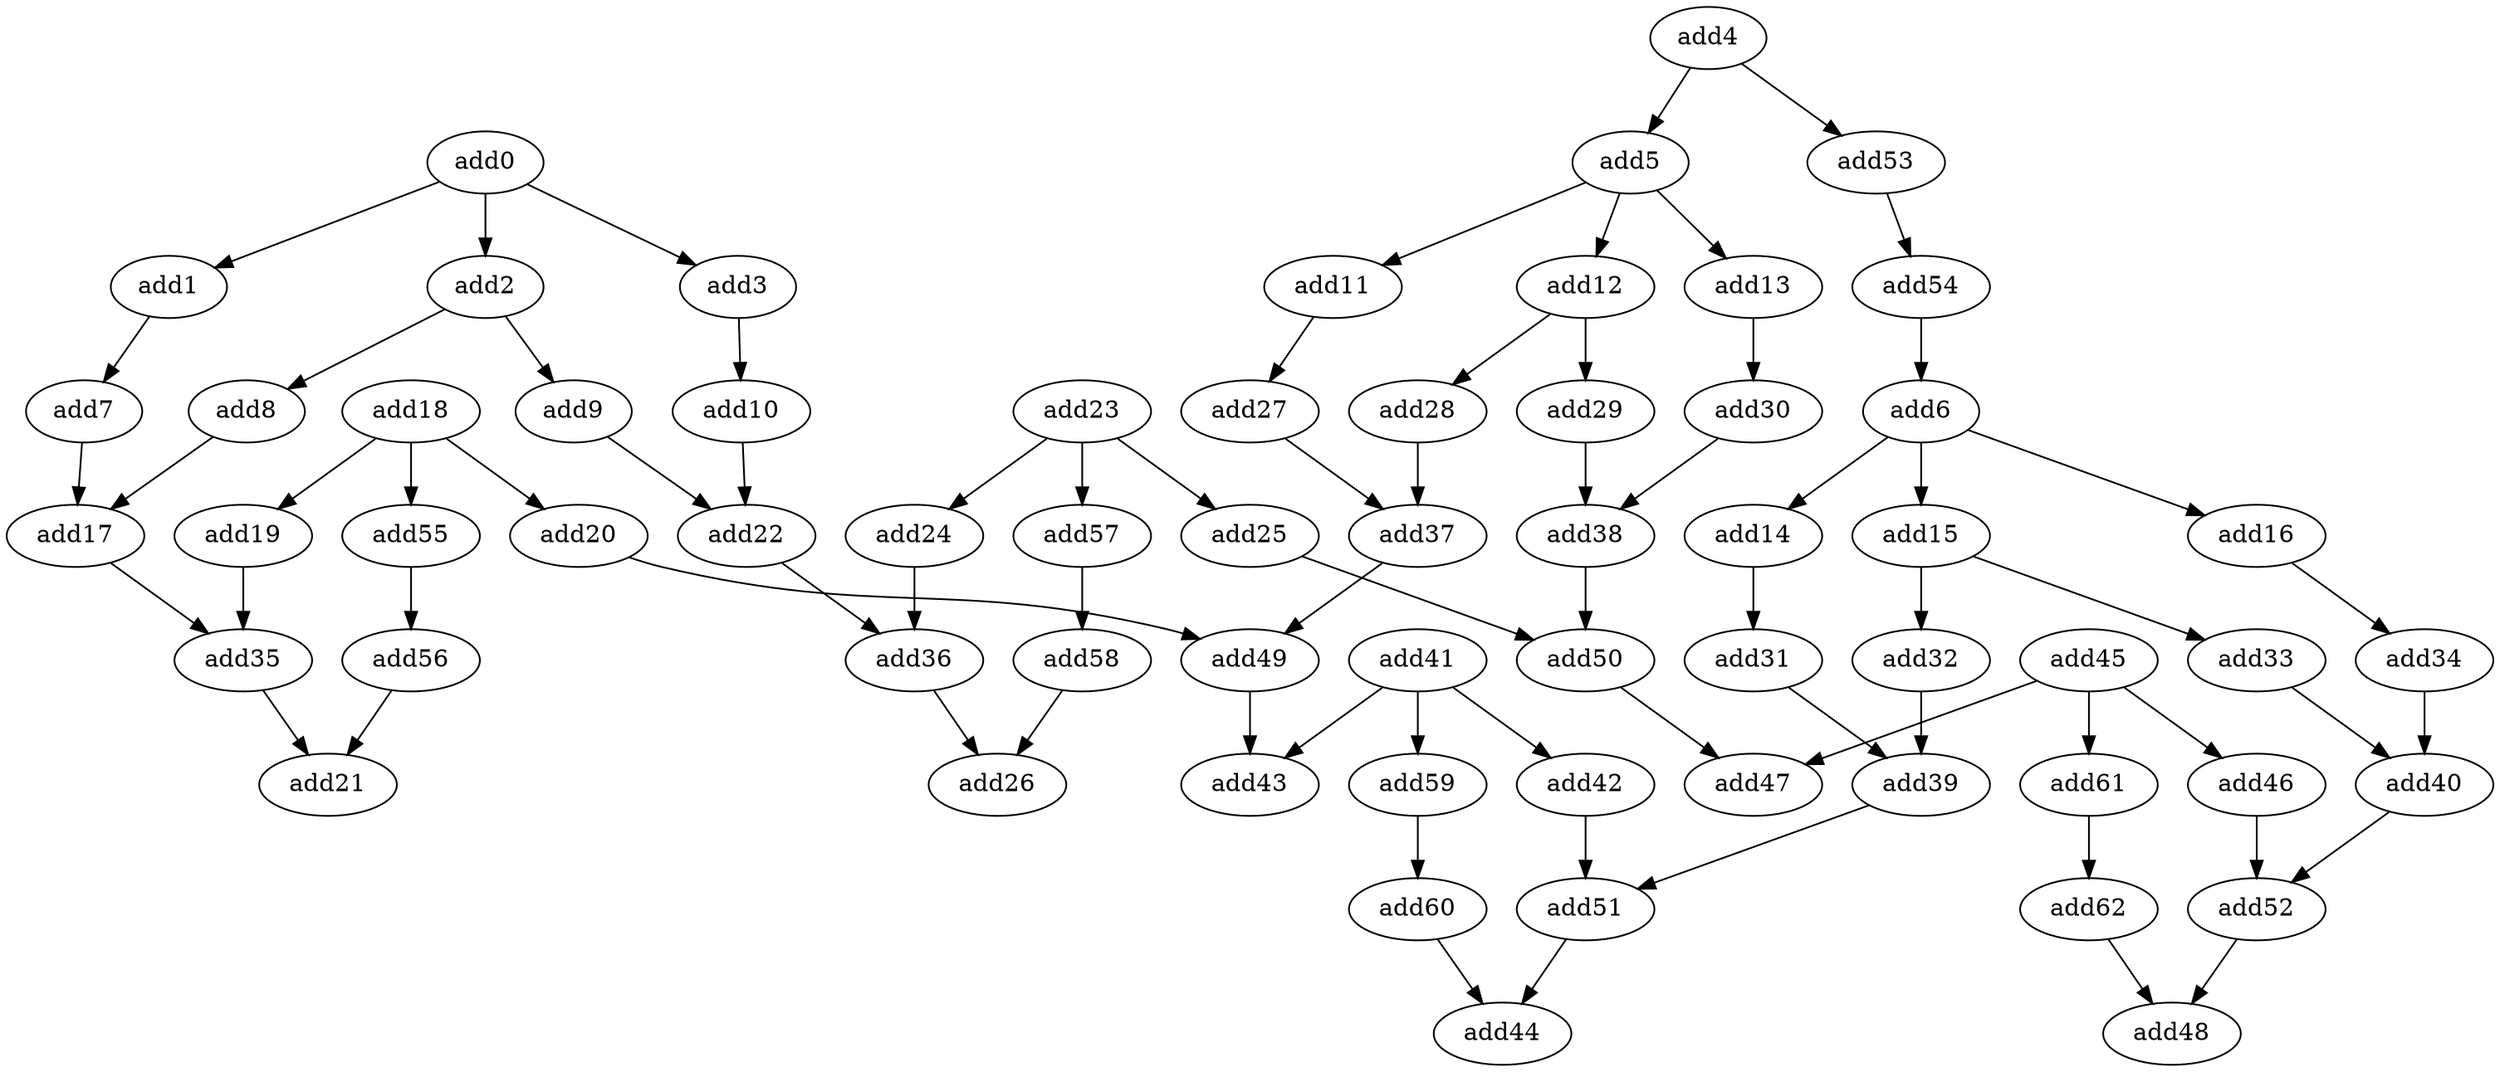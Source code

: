 digraph "G" {
add0 [opcode=add];
add1 [opcode=add];
add2 [opcode=add];
add3 [opcode=add];
add7 [opcode=add];
add8 [opcode=add];
add9 [opcode=add];
add10 [opcode=add];
add4 [opcode=add];
add5 [opcode=add];
add6 [opcode=add];
add11 [opcode=add];
add12 [opcode=add];
add13 [opcode=add];
add14 [opcode=add];
add15 [opcode=add];
add16 [opcode=add];
add17 [opcode=add];
add22 [opcode=add];
add27 [opcode=add];
add28 [opcode=add];
add29 [opcode=add];
add30 [opcode=add];
add31 [opcode=add];
add32 [opcode=add];
add33 [opcode=add];
add34 [opcode=add];
add35 [opcode=add];
add18 [opcode=add];
add19 [opcode=add];
add20 [opcode=add];
add21 [opcode=add];
add49 [opcode=add];
add36 [opcode=add];
add23 [opcode=add];
add24 [opcode=add];
add25 [opcode=add];
add26 [opcode=add];
add50 [opcode=add];
add37 [opcode=add];
add38 [opcode=add];
add39 [opcode=add];
add40 [opcode=add];
add51 [opcode=add];
add52 [opcode=add];
add41 [opcode=add];
add42 [opcode=add];
add43 [opcode=add];
add44 [opcode=add];
add45 [opcode=add];
add46 [opcode=add];
add47 [opcode=add];
add48 [opcode=add];
add53 [opcode=add];
add54 [opcode=add];
add55 [opcode=add];
add56 [opcode=add];
add57 [opcode=add];
add58 [opcode=add];
add59 [opcode=add];
add60 [opcode=add];
add61 [opcode=add];
add62 [opcode=add];
add0 -> add1  [key=0];
add0 -> add2  [key=0];
add0 -> add3  [key=0];
add1 -> add7  [key=0];
add2 -> add8  [key=0];
add2 -> add9  [key=0];
add3 -> add10  [key=0];
add7 -> add17  [key=0];
add8 -> add17  [key=0];
add9 -> add22  [key=0];
add10 -> add22  [key=0];
add4 -> add5  [key=0];
add4 -> add53  [key=0];
add5 -> add11  [key=0];
add5 -> add12  [key=0];
add5 -> add13  [key=0];
add6 -> add14  [key=0];
add6 -> add15  [key=0];
add6 -> add16  [key=0];
add11 -> add27  [key=0];
add12 -> add28  [key=0];
add12 -> add29  [key=0];
add13 -> add30  [key=0];
add14 -> add31  [key=0];
add15 -> add32  [key=0];
add15 -> add33  [key=0];
add16 -> add34  [key=0];
add17 -> add35  [key=0];
add22 -> add36  [key=0];
add27 -> add37  [key=0];
add28 -> add37  [key=0];
add29 -> add38  [key=0];
add30 -> add38  [key=0];
add31 -> add39  [key=0];
add32 -> add39  [key=0];
add33 -> add40  [key=0];
add34 -> add40  [key=0];
add35 -> add21  [key=0];
add18 -> add19  [key=0];
add18 -> add20  [key=0];
add18 -> add55  [key=0];
add19 -> add35  [key=0];
add20 -> add49  [key=0];
add49 -> add43  [key=0];
add36 -> add26  [key=0];
add23 -> add24  [key=0];
add23 -> add25  [key=0];
add23 -> add57  [key=0];
add24 -> add36  [key=0];
add25 -> add50  [key=0];
add50 -> add47  [key=0];
add37 -> add49  [key=0];
add38 -> add50  [key=0];
add39 -> add51  [key=0];
add40 -> add52  [key=0];
add51 -> add44  [key=0];
add52 -> add48  [key=0];
add41 -> add42  [key=0];
add41 -> add43  [key=0];
add41 -> add59  [key=0];
add42 -> add51  [key=0];
add45 -> add46  [key=0];
add45 -> add47  [key=0];
add45 -> add61  [key=0];
add46 -> add52  [key=0];
add53 -> add54  [key=0];
add54 -> add6  [key=0];
add55 -> add56  [key=0];
add56 -> add21  [key=0];
add57 -> add58  [key=0];
add58 -> add26  [key=0];
add59 -> add60  [key=0];
add60 -> add44  [key=0];
add61 -> add62  [key=0];
add62 -> add48  [key=0];
}
